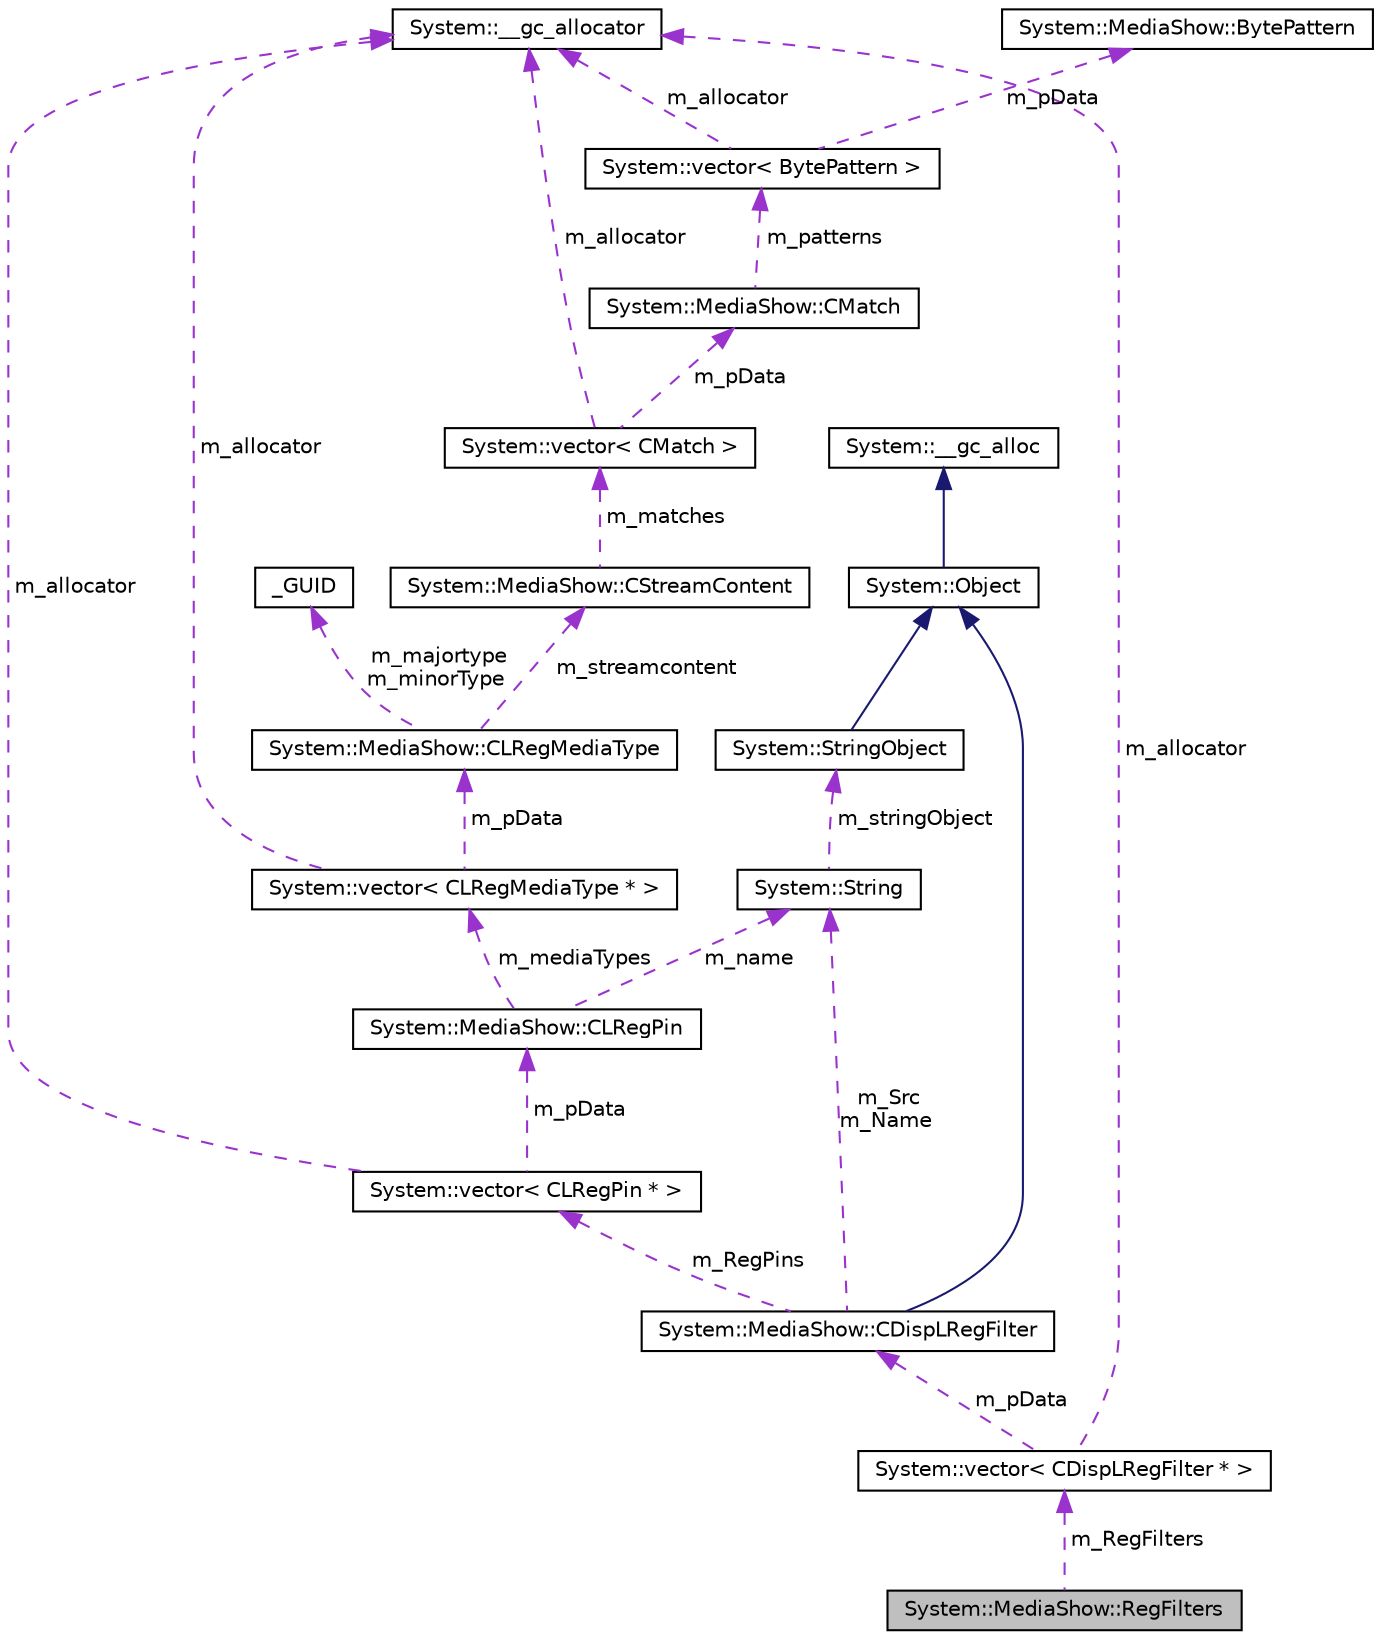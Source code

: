 digraph G
{
  edge [fontname="Helvetica",fontsize="10",labelfontname="Helvetica",labelfontsize="10"];
  node [fontname="Helvetica",fontsize="10",shape=record];
  Node1 [label="System::MediaShow::RegFilters",height=0.2,width=0.4,color="black", fillcolor="grey75", style="filled" fontcolor="black"];
  Node2 -> Node1 [dir="back",color="darkorchid3",fontsize="10",style="dashed",label=" m_RegFilters" ,fontname="Helvetica"];
  Node2 [label="System::vector\< CDispLRegFilter * \>",height=0.2,width=0.4,color="black", fillcolor="white", style="filled",URL="$class_system_1_1vector.html"];
  Node3 -> Node2 [dir="back",color="darkorchid3",fontsize="10",style="dashed",label=" m_pData" ,fontname="Helvetica"];
  Node3 [label="System::MediaShow::CDispLRegFilter",height=0.2,width=0.4,color="black", fillcolor="white", style="filled",URL="$class_system_1_1_media_show_1_1_c_disp_l_reg_filter.html"];
  Node4 -> Node3 [dir="back",color="midnightblue",fontsize="10",style="solid",fontname="Helvetica"];
  Node4 [label="System::Object",height=0.2,width=0.4,color="black", fillcolor="white", style="filled",URL="$class_system_1_1_object.html"];
  Node5 -> Node4 [dir="back",color="midnightblue",fontsize="10",style="solid",fontname="Helvetica"];
  Node5 [label="System::__gc_alloc",height=0.2,width=0.4,color="black", fillcolor="white", style="filled",URL="$class_system_1_1____gc__alloc.html"];
  Node6 -> Node3 [dir="back",color="darkorchid3",fontsize="10",style="dashed",label=" m_RegPins" ,fontname="Helvetica"];
  Node6 [label="System::vector\< CLRegPin * \>",height=0.2,width=0.4,color="black", fillcolor="white", style="filled",URL="$class_system_1_1vector.html"];
  Node7 -> Node6 [dir="back",color="darkorchid3",fontsize="10",style="dashed",label=" m_allocator" ,fontname="Helvetica"];
  Node7 [label="System::__gc_allocator",height=0.2,width=0.4,color="black", fillcolor="white", style="filled",URL="$class_system_1_1____gc__allocator.html"];
  Node8 -> Node6 [dir="back",color="darkorchid3",fontsize="10",style="dashed",label=" m_pData" ,fontname="Helvetica"];
  Node8 [label="System::MediaShow::CLRegPin",height=0.2,width=0.4,color="black", fillcolor="white", style="filled",URL="$class_system_1_1_media_show_1_1_c_l_reg_pin.html"];
  Node9 -> Node8 [dir="back",color="darkorchid3",fontsize="10",style="dashed",label=" m_name" ,fontname="Helvetica"];
  Node9 [label="System::String",height=0.2,width=0.4,color="black", fillcolor="white", style="filled",URL="$class_system_1_1_string.html"];
  Node10 -> Node9 [dir="back",color="darkorchid3",fontsize="10",style="dashed",label=" m_stringObject" ,fontname="Helvetica"];
  Node10 [label="System::StringObject",height=0.2,width=0.4,color="black", fillcolor="white", style="filled",URL="$class_system_1_1_string_object.html"];
  Node4 -> Node10 [dir="back",color="midnightblue",fontsize="10",style="solid",fontname="Helvetica"];
  Node11 -> Node8 [dir="back",color="darkorchid3",fontsize="10",style="dashed",label=" m_mediaTypes" ,fontname="Helvetica"];
  Node11 [label="System::vector\< CLRegMediaType * \>",height=0.2,width=0.4,color="black", fillcolor="white", style="filled",URL="$class_system_1_1vector.html"];
  Node12 -> Node11 [dir="back",color="darkorchid3",fontsize="10",style="dashed",label=" m_pData" ,fontname="Helvetica"];
  Node12 [label="System::MediaShow::CLRegMediaType",height=0.2,width=0.4,color="black", fillcolor="white", style="filled",URL="$class_system_1_1_media_show_1_1_c_l_reg_media_type.html"];
  Node13 -> Node12 [dir="back",color="darkorchid3",fontsize="10",style="dashed",label=" m_majortype\nm_minorType" ,fontname="Helvetica"];
  Node13 [label="_GUID",height=0.2,width=0.4,color="black", fillcolor="white", style="filled",URL="$struct___g_u_i_d.html"];
  Node14 -> Node12 [dir="back",color="darkorchid3",fontsize="10",style="dashed",label=" m_streamcontent" ,fontname="Helvetica"];
  Node14 [label="System::MediaShow::CStreamContent",height=0.2,width=0.4,color="black", fillcolor="white", style="filled",URL="$class_system_1_1_media_show_1_1_c_stream_content.html"];
  Node15 -> Node14 [dir="back",color="darkorchid3",fontsize="10",style="dashed",label=" m_matches" ,fontname="Helvetica"];
  Node15 [label="System::vector\< CMatch \>",height=0.2,width=0.4,color="black", fillcolor="white", style="filled",URL="$class_system_1_1vector.html"];
  Node7 -> Node15 [dir="back",color="darkorchid3",fontsize="10",style="dashed",label=" m_allocator" ,fontname="Helvetica"];
  Node16 -> Node15 [dir="back",color="darkorchid3",fontsize="10",style="dashed",label=" m_pData" ,fontname="Helvetica"];
  Node16 [label="System::MediaShow::CMatch",height=0.2,width=0.4,color="black", fillcolor="white", style="filled",URL="$class_system_1_1_media_show_1_1_c_match.html"];
  Node17 -> Node16 [dir="back",color="darkorchid3",fontsize="10",style="dashed",label=" m_patterns" ,fontname="Helvetica"];
  Node17 [label="System::vector\< BytePattern \>",height=0.2,width=0.4,color="black", fillcolor="white", style="filled",URL="$class_system_1_1vector.html"];
  Node7 -> Node17 [dir="back",color="darkorchid3",fontsize="10",style="dashed",label=" m_allocator" ,fontname="Helvetica"];
  Node18 -> Node17 [dir="back",color="darkorchid3",fontsize="10",style="dashed",label=" m_pData" ,fontname="Helvetica"];
  Node18 [label="System::MediaShow::BytePattern",height=0.2,width=0.4,color="black", fillcolor="white", style="filled",URL="$class_system_1_1_media_show_1_1_byte_pattern.html"];
  Node7 -> Node11 [dir="back",color="darkorchid3",fontsize="10",style="dashed",label=" m_allocator" ,fontname="Helvetica"];
  Node9 -> Node3 [dir="back",color="darkorchid3",fontsize="10",style="dashed",label=" m_Src\nm_Name" ,fontname="Helvetica"];
  Node7 -> Node2 [dir="back",color="darkorchid3",fontsize="10",style="dashed",label=" m_allocator" ,fontname="Helvetica"];
}
